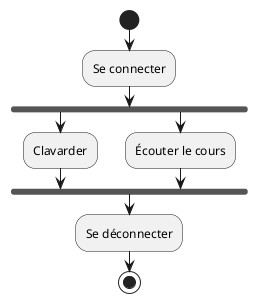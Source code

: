 

@startuml
start
:Se connecter;
fork
:Clavarder;
fork again
:Écouter le cours;
end fork
:Se déconnecter;
stop
@enduml